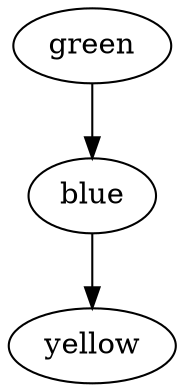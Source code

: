 digraph {
		b [label=green];
		c [label=blue];
		d [label=yellow];
		b -> c [shape=square];
		c -> d [shape=circle];
}